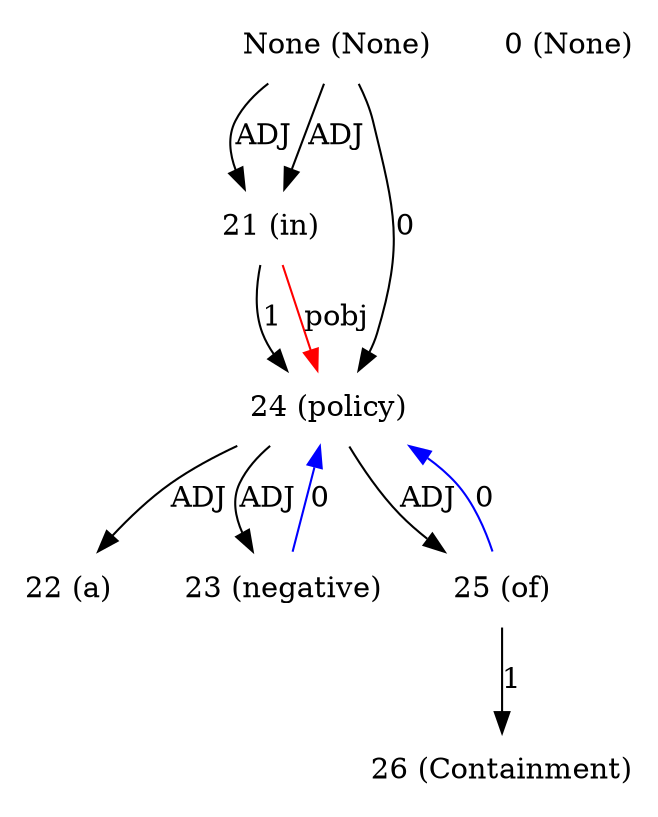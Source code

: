 digraph G{
edge [dir=forward]
node [shape=plaintext]

None [label="None (None)"]
None -> 21 [label="ADJ"]
None [label="None (None)"]
None -> 21 [label="ADJ"]
None [label="None (None)"]
None -> 24 [label="0"]
0 [label="0 (None)"]
21 [label="21 (in)"]
21 -> 24 [label="1"]
22 [label="22 (a)"]
23 [label="23 (negative)"]
23 -> 24 [label="0", color="blue"]
24 [label="24 (policy)"]
21 -> 24 [label="pobj", color="red"]
24 -> 22 [label="ADJ"]
24 -> 23 [label="ADJ"]
24 -> 25 [label="ADJ"]
25 [label="25 (of)"]
25 -> 26 [label="1"]
25 -> 24 [label="0", color="blue"]
26 [label="26 (Containment)"]
}
